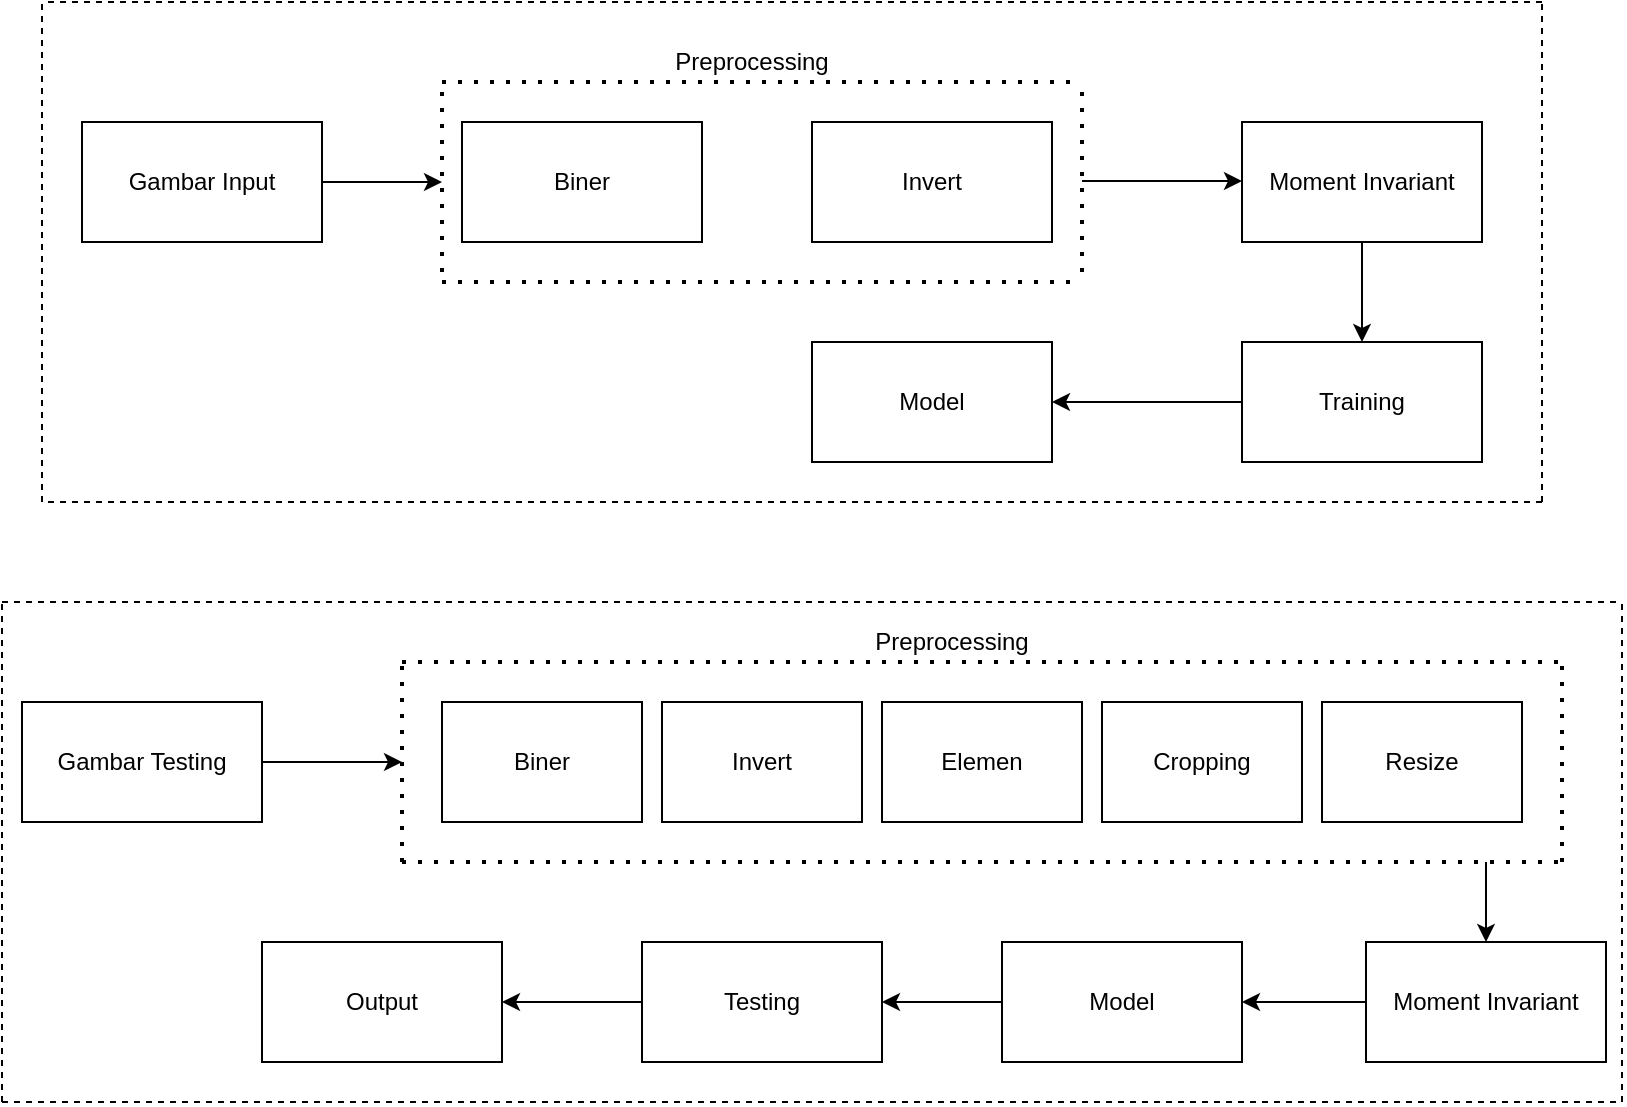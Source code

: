 <mxfile version="14.1.1" type="github" pages="2"><diagram id="nes2t4dH-xIgjbdRHDQG" name="Page-1"><mxGraphModel dx="868" dy="518" grid="1" gridSize="10" guides="1" tooltips="1" connect="1" arrows="1" fold="1" page="1" pageScale="1" pageWidth="850" pageHeight="1100" math="0" shadow="0"><root><mxCell id="0"/><mxCell id="1" parent="0"/><mxCell id="P3MhtzMxTPXew_p1SYx8-13" style="edgeStyle=orthogonalEdgeStyle;rounded=0;orthogonalLoop=1;jettySize=auto;html=1;" edge="1" parent="1" source="P3MhtzMxTPXew_p1SYx8-2"><mxGeometry relative="1" as="geometry"><mxPoint x="240" y="100" as="targetPoint"/></mxGeometry></mxCell><mxCell id="P3MhtzMxTPXew_p1SYx8-2" value="Gambar Input" style="rounded=0;whiteSpace=wrap;html=1;" vertex="1" parent="1"><mxGeometry x="60" y="70" width="120" height="60" as="geometry"/></mxCell><mxCell id="P3MhtzMxTPXew_p1SYx8-15" value="" style="edgeStyle=orthogonalEdgeStyle;rounded=0;orthogonalLoop=1;jettySize=auto;html=1;" edge="1" parent="1" source="P3MhtzMxTPXew_p1SYx8-5" target="P3MhtzMxTPXew_p1SYx8-6"><mxGeometry relative="1" as="geometry"/></mxCell><mxCell id="P3MhtzMxTPXew_p1SYx8-5" value="Moment Invariant" style="rounded=0;whiteSpace=wrap;html=1;" vertex="1" parent="1"><mxGeometry x="640" y="70" width="120" height="60" as="geometry"/></mxCell><mxCell id="P3MhtzMxTPXew_p1SYx8-16" value="" style="edgeStyle=orthogonalEdgeStyle;rounded=0;orthogonalLoop=1;jettySize=auto;html=1;" edge="1" parent="1" source="P3MhtzMxTPXew_p1SYx8-6" target="P3MhtzMxTPXew_p1SYx8-7"><mxGeometry relative="1" as="geometry"/></mxCell><mxCell id="P3MhtzMxTPXew_p1SYx8-6" value="Training" style="rounded=0;whiteSpace=wrap;html=1;" vertex="1" parent="1"><mxGeometry x="640" y="180" width="120" height="60" as="geometry"/></mxCell><mxCell id="P3MhtzMxTPXew_p1SYx8-7" value="Model" style="rounded=0;whiteSpace=wrap;html=1;" vertex="1" parent="1"><mxGeometry x="425" y="180" width="120" height="60" as="geometry"/></mxCell><mxCell id="P3MhtzMxTPXew_p1SYx8-12" value="" style="group" vertex="1" connectable="0" parent="1"><mxGeometry x="240" y="50" width="320" height="100" as="geometry"/></mxCell><mxCell id="P3MhtzMxTPXew_p1SYx8-3" value="Biner" style="rounded=0;whiteSpace=wrap;html=1;" vertex="1" parent="P3MhtzMxTPXew_p1SYx8-12"><mxGeometry x="10" y="20" width="120" height="60" as="geometry"/></mxCell><mxCell id="P3MhtzMxTPXew_p1SYx8-4" value="Invert" style="rounded=0;whiteSpace=wrap;html=1;" vertex="1" parent="P3MhtzMxTPXew_p1SYx8-12"><mxGeometry x="185" y="20" width="120" height="60" as="geometry"/></mxCell><mxCell id="P3MhtzMxTPXew_p1SYx8-8" value="" style="endArrow=none;dashed=1;html=1;dashPattern=1 3;strokeWidth=2;" edge="1" parent="P3MhtzMxTPXew_p1SYx8-12"><mxGeometry width="50" height="50" relative="1" as="geometry"><mxPoint y="95" as="sourcePoint"/><mxPoint y="5" as="targetPoint"/></mxGeometry></mxCell><mxCell id="P3MhtzMxTPXew_p1SYx8-9" value="" style="endArrow=none;dashed=1;html=1;dashPattern=1 3;strokeWidth=2;" edge="1" parent="P3MhtzMxTPXew_p1SYx8-12"><mxGeometry width="50" height="50" relative="1" as="geometry"><mxPoint x="320" y="95" as="sourcePoint"/><mxPoint x="320" y="5" as="targetPoint"/></mxGeometry></mxCell><mxCell id="P3MhtzMxTPXew_p1SYx8-10" value="" style="endArrow=none;dashed=1;html=1;dashPattern=1 3;strokeWidth=2;" edge="1" parent="P3MhtzMxTPXew_p1SYx8-12"><mxGeometry width="50" height="50" relative="1" as="geometry"><mxPoint as="sourcePoint"/><mxPoint x="320" as="targetPoint"/></mxGeometry></mxCell><mxCell id="P3MhtzMxTPXew_p1SYx8-11" value="" style="endArrow=none;dashed=1;html=1;dashPattern=1 3;strokeWidth=2;" edge="1" parent="P3MhtzMxTPXew_p1SYx8-12"><mxGeometry width="50" height="50" relative="1" as="geometry"><mxPoint y="100" as="sourcePoint"/><mxPoint x="320" y="100" as="targetPoint"/></mxGeometry></mxCell><mxCell id="P3MhtzMxTPXew_p1SYx8-14" value="" style="endArrow=classic;html=1;" edge="1" parent="1"><mxGeometry width="50" height="50" relative="1" as="geometry"><mxPoint x="560" y="99.5" as="sourcePoint"/><mxPoint x="640" y="99.5" as="targetPoint"/></mxGeometry></mxCell><mxCell id="6aYn9YmaSb_cF6GCeoVR-1" style="edgeStyle=orthogonalEdgeStyle;rounded=0;orthogonalLoop=1;jettySize=auto;html=1;" edge="1" parent="1" source="6aYn9YmaSb_cF6GCeoVR-2"><mxGeometry relative="1" as="geometry"><mxPoint x="220" y="390" as="targetPoint"/></mxGeometry></mxCell><mxCell id="6aYn9YmaSb_cF6GCeoVR-2" value="Gambar Testing" style="rounded=0;whiteSpace=wrap;html=1;" vertex="1" parent="1"><mxGeometry x="30" y="360" width="120" height="60" as="geometry"/></mxCell><mxCell id="6aYn9YmaSb_cF6GCeoVR-3" value="" style="group" vertex="1" connectable="0" parent="1"><mxGeometry x="220" y="340" width="580" height="100" as="geometry"/></mxCell><mxCell id="6aYn9YmaSb_cF6GCeoVR-4" value="Biner" style="rounded=0;whiteSpace=wrap;html=1;" vertex="1" parent="6aYn9YmaSb_cF6GCeoVR-3"><mxGeometry x="20" y="20" width="100" height="60" as="geometry"/></mxCell><mxCell id="6aYn9YmaSb_cF6GCeoVR-5" value="Invert" style="rounded=0;whiteSpace=wrap;html=1;" vertex="1" parent="6aYn9YmaSb_cF6GCeoVR-3"><mxGeometry x="130" y="20" width="100" height="60" as="geometry"/></mxCell><mxCell id="6aYn9YmaSb_cF6GCeoVR-6" value="Elemen" style="rounded=0;whiteSpace=wrap;html=1;" vertex="1" parent="6aYn9YmaSb_cF6GCeoVR-3"><mxGeometry x="240" y="20" width="100" height="60" as="geometry"/></mxCell><mxCell id="6aYn9YmaSb_cF6GCeoVR-7" value="Cropping" style="rounded=0;whiteSpace=wrap;html=1;" vertex="1" parent="6aYn9YmaSb_cF6GCeoVR-3"><mxGeometry x="350" y="20" width="100" height="60" as="geometry"/></mxCell><mxCell id="6aYn9YmaSb_cF6GCeoVR-8" value="Resize" style="rounded=0;whiteSpace=wrap;html=1;" vertex="1" parent="6aYn9YmaSb_cF6GCeoVR-3"><mxGeometry x="460" y="20" width="100" height="60" as="geometry"/></mxCell><mxCell id="6aYn9YmaSb_cF6GCeoVR-9" value="" style="endArrow=none;dashed=1;html=1;dashPattern=1 3;strokeWidth=2;" edge="1" parent="6aYn9YmaSb_cF6GCeoVR-3"><mxGeometry width="50" height="50" relative="1" as="geometry"><mxPoint y="100" as="sourcePoint"/><mxPoint as="targetPoint"/></mxGeometry></mxCell><mxCell id="6aYn9YmaSb_cF6GCeoVR-10" value="" style="endArrow=none;dashed=1;html=1;dashPattern=1 3;strokeWidth=2;" edge="1" parent="6aYn9YmaSb_cF6GCeoVR-3"><mxGeometry width="50" height="50" relative="1" as="geometry"><mxPoint x="580" y="100" as="sourcePoint"/><mxPoint x="580" as="targetPoint"/></mxGeometry></mxCell><mxCell id="6aYn9YmaSb_cF6GCeoVR-11" value="" style="endArrow=none;dashed=1;html=1;dashPattern=1 3;strokeWidth=2;" edge="1" parent="6aYn9YmaSb_cF6GCeoVR-3"><mxGeometry width="50" height="50" relative="1" as="geometry"><mxPoint as="sourcePoint"/><mxPoint x="580" as="targetPoint"/></mxGeometry></mxCell><mxCell id="6aYn9YmaSb_cF6GCeoVR-12" value="" style="endArrow=none;dashed=1;html=1;dashPattern=1 3;strokeWidth=2;" edge="1" parent="6aYn9YmaSb_cF6GCeoVR-3"><mxGeometry width="50" height="50" relative="1" as="geometry"><mxPoint y="100" as="sourcePoint"/><mxPoint x="580" y="100" as="targetPoint"/></mxGeometry></mxCell><mxCell id="6aYn9YmaSb_cF6GCeoVR-32" value="" style="endArrow=none;dashed=1;html=1;" edge="1" parent="6aYn9YmaSb_cF6GCeoVR-3"><mxGeometry width="50" height="50" relative="1" as="geometry"><mxPoint x="570" y="-80" as="sourcePoint"/><mxPoint x="-180" y="-80" as="targetPoint"/></mxGeometry></mxCell><mxCell id="6aYn9YmaSb_cF6GCeoVR-13" style="edgeStyle=orthogonalEdgeStyle;rounded=0;orthogonalLoop=1;jettySize=auto;html=1;" edge="1" parent="1" source="6aYn9YmaSb_cF6GCeoVR-14" target="6aYn9YmaSb_cF6GCeoVR-16"><mxGeometry relative="1" as="geometry"/></mxCell><mxCell id="6aYn9YmaSb_cF6GCeoVR-14" value="Moment Invariant" style="rounded=0;whiteSpace=wrap;html=1;" vertex="1" parent="1"><mxGeometry x="702" y="480" width="120" height="60" as="geometry"/></mxCell><mxCell id="6aYn9YmaSb_cF6GCeoVR-22" value="" style="edgeStyle=orthogonalEdgeStyle;rounded=0;orthogonalLoop=1;jettySize=auto;html=1;" edge="1" parent="1" source="6aYn9YmaSb_cF6GCeoVR-16" target="6aYn9YmaSb_cF6GCeoVR-21"><mxGeometry relative="1" as="geometry"/></mxCell><mxCell id="6aYn9YmaSb_cF6GCeoVR-16" value="Model" style="rounded=0;whiteSpace=wrap;html=1;" vertex="1" parent="1"><mxGeometry x="520" y="480" width="120" height="60" as="geometry"/></mxCell><mxCell id="6aYn9YmaSb_cF6GCeoVR-17" value="Output" style="rounded=0;whiteSpace=wrap;html=1;" vertex="1" parent="1"><mxGeometry x="150" y="480" width="120" height="60" as="geometry"/></mxCell><mxCell id="6aYn9YmaSb_cF6GCeoVR-18" value="" style="endArrow=classic;html=1;entryX=0.5;entryY=0;entryDx=0;entryDy=0;" edge="1" parent="1" target="6aYn9YmaSb_cF6GCeoVR-14"><mxGeometry width="50" height="50" relative="1" as="geometry"><mxPoint x="762" y="440" as="sourcePoint"/><mxPoint x="760" y="470" as="targetPoint"/></mxGeometry></mxCell><mxCell id="6aYn9YmaSb_cF6GCeoVR-23" value="" style="edgeStyle=orthogonalEdgeStyle;rounded=0;orthogonalLoop=1;jettySize=auto;html=1;" edge="1" parent="1" source="6aYn9YmaSb_cF6GCeoVR-21" target="6aYn9YmaSb_cF6GCeoVR-17"><mxGeometry relative="1" as="geometry"/></mxCell><mxCell id="6aYn9YmaSb_cF6GCeoVR-21" value="Testing" style="rounded=0;whiteSpace=wrap;html=1;" vertex="1" parent="1"><mxGeometry x="340" y="480" width="120" height="60" as="geometry"/></mxCell><mxCell id="6aYn9YmaSb_cF6GCeoVR-24" value="" style="endArrow=none;dashed=1;html=1;" edge="1" parent="1"><mxGeometry width="50" height="50" relative="1" as="geometry"><mxPoint x="20" y="560" as="sourcePoint"/><mxPoint x="20" y="310" as="targetPoint"/></mxGeometry></mxCell><mxCell id="6aYn9YmaSb_cF6GCeoVR-25" value="" style="endArrow=none;dashed=1;html=1;" edge="1" parent="1"><mxGeometry width="50" height="50" relative="1" as="geometry"><mxPoint x="830" y="560" as="sourcePoint"/><mxPoint x="830" y="310" as="targetPoint"/></mxGeometry></mxCell><mxCell id="6aYn9YmaSb_cF6GCeoVR-26" value="" style="endArrow=none;dashed=1;html=1;" edge="1" parent="1"><mxGeometry width="50" height="50" relative="1" as="geometry"><mxPoint x="20" y="310" as="sourcePoint"/><mxPoint x="830" y="310" as="targetPoint"/></mxGeometry></mxCell><mxCell id="6aYn9YmaSb_cF6GCeoVR-27" value="" style="endArrow=none;dashed=1;html=1;" edge="1" parent="1"><mxGeometry width="50" height="50" relative="1" as="geometry"><mxPoint x="20" y="560" as="sourcePoint"/><mxPoint x="830" y="560" as="targetPoint"/></mxGeometry></mxCell><mxCell id="6aYn9YmaSb_cF6GCeoVR-28" value="Preprocessing" style="text;html=1;strokeColor=none;fillColor=none;align=center;verticalAlign=middle;whiteSpace=wrap;rounded=0;" vertex="1" parent="1"><mxGeometry x="440" y="320" width="110" height="20" as="geometry"/></mxCell><mxCell id="6aYn9YmaSb_cF6GCeoVR-29" value="Preprocessing" style="text;html=1;strokeColor=none;fillColor=none;align=center;verticalAlign=middle;whiteSpace=wrap;rounded=0;" vertex="1" parent="1"><mxGeometry x="340" y="30" width="110" height="20" as="geometry"/></mxCell><mxCell id="6aYn9YmaSb_cF6GCeoVR-30" value="" style="endArrow=none;dashed=1;html=1;" edge="1" parent="1"><mxGeometry width="50" height="50" relative="1" as="geometry"><mxPoint x="40" y="260" as="sourcePoint"/><mxPoint x="40" y="10" as="targetPoint"/></mxGeometry></mxCell><mxCell id="6aYn9YmaSb_cF6GCeoVR-31" value="" style="endArrow=none;dashed=1;html=1;" edge="1" parent="1"><mxGeometry width="50" height="50" relative="1" as="geometry"><mxPoint x="790" y="260" as="sourcePoint"/><mxPoint x="790" y="10" as="targetPoint"/></mxGeometry></mxCell><mxCell id="6aYn9YmaSb_cF6GCeoVR-33" value="" style="endArrow=none;dashed=1;html=1;" edge="1" parent="1"><mxGeometry width="50" height="50" relative="1" as="geometry"><mxPoint x="790" y="10" as="sourcePoint"/><mxPoint x="40" y="10" as="targetPoint"/></mxGeometry></mxCell></root></mxGraphModel></diagram><diagram id="A5-doxdNFjmz98bxnE7U" name="Page-2"><mxGraphModel dx="868" dy="518" grid="1" gridSize="10" guides="1" tooltips="1" connect="1" arrows="1" fold="1" page="1" pageScale="1" pageWidth="850" pageHeight="1100" math="0" shadow="0"><root><mxCell id="AY6A6_u7pMCbzFrkOAw9-0"/><mxCell id="AY6A6_u7pMCbzFrkOAw9-1" parent="AY6A6_u7pMCbzFrkOAw9-0"/><mxCell id="AY6A6_u7pMCbzFrkOAw9-17" style="edgeStyle=orthogonalEdgeStyle;rounded=0;orthogonalLoop=1;jettySize=auto;html=1;" edge="1" parent="AY6A6_u7pMCbzFrkOAw9-1" source="AY6A6_u7pMCbzFrkOAw9-2"><mxGeometry relative="1" as="geometry"><mxPoint x="220" y="70" as="targetPoint"/></mxGeometry></mxCell><mxCell id="AY6A6_u7pMCbzFrkOAw9-2" value="Gambar Testing" style="rounded=0;whiteSpace=wrap;html=1;" vertex="1" parent="AY6A6_u7pMCbzFrkOAw9-1"><mxGeometry x="30" y="40" width="120" height="60" as="geometry"/></mxCell><mxCell id="AY6A6_u7pMCbzFrkOAw9-16" value="" style="group" vertex="1" connectable="0" parent="AY6A6_u7pMCbzFrkOAw9-1"><mxGeometry x="220" y="20" width="580" height="100" as="geometry"/></mxCell><mxCell id="AY6A6_u7pMCbzFrkOAw9-3" value="Biner" style="rounded=0;whiteSpace=wrap;html=1;" vertex="1" parent="AY6A6_u7pMCbzFrkOAw9-16"><mxGeometry x="20" y="20" width="100" height="60" as="geometry"/></mxCell><mxCell id="AY6A6_u7pMCbzFrkOAw9-7" value="Invert" style="rounded=0;whiteSpace=wrap;html=1;" vertex="1" parent="AY6A6_u7pMCbzFrkOAw9-16"><mxGeometry x="130" y="20" width="100" height="60" as="geometry"/></mxCell><mxCell id="AY6A6_u7pMCbzFrkOAw9-8" value="Elemen" style="rounded=0;whiteSpace=wrap;html=1;" vertex="1" parent="AY6A6_u7pMCbzFrkOAw9-16"><mxGeometry x="240" y="20" width="100" height="60" as="geometry"/></mxCell><mxCell id="AY6A6_u7pMCbzFrkOAw9-9" value="Cropping" style="rounded=0;whiteSpace=wrap;html=1;" vertex="1" parent="AY6A6_u7pMCbzFrkOAw9-16"><mxGeometry x="350" y="20" width="100" height="60" as="geometry"/></mxCell><mxCell id="AY6A6_u7pMCbzFrkOAw9-10" value="Resize" style="rounded=0;whiteSpace=wrap;html=1;" vertex="1" parent="AY6A6_u7pMCbzFrkOAw9-16"><mxGeometry x="460" y="20" width="100" height="60" as="geometry"/></mxCell><mxCell id="AY6A6_u7pMCbzFrkOAw9-12" value="" style="endArrow=none;dashed=1;html=1;dashPattern=1 3;strokeWidth=2;" edge="1" parent="AY6A6_u7pMCbzFrkOAw9-16"><mxGeometry width="50" height="50" relative="1" as="geometry"><mxPoint y="100" as="sourcePoint"/><mxPoint as="targetPoint"/></mxGeometry></mxCell><mxCell id="AY6A6_u7pMCbzFrkOAw9-13" value="" style="endArrow=none;dashed=1;html=1;dashPattern=1 3;strokeWidth=2;" edge="1" parent="AY6A6_u7pMCbzFrkOAw9-16"><mxGeometry width="50" height="50" relative="1" as="geometry"><mxPoint x="580" y="100" as="sourcePoint"/><mxPoint x="580" as="targetPoint"/></mxGeometry></mxCell><mxCell id="AY6A6_u7pMCbzFrkOAw9-14" value="" style="endArrow=none;dashed=1;html=1;dashPattern=1 3;strokeWidth=2;" edge="1" parent="AY6A6_u7pMCbzFrkOAw9-16"><mxGeometry width="50" height="50" relative="1" as="geometry"><mxPoint as="sourcePoint"/><mxPoint x="580" as="targetPoint"/></mxGeometry></mxCell><mxCell id="AY6A6_u7pMCbzFrkOAw9-15" value="" style="endArrow=none;dashed=1;html=1;dashPattern=1 3;strokeWidth=2;" edge="1" parent="AY6A6_u7pMCbzFrkOAw9-16"><mxGeometry width="50" height="50" relative="1" as="geometry"><mxPoint y="100" as="sourcePoint"/><mxPoint x="580" y="100" as="targetPoint"/></mxGeometry></mxCell><mxCell id="AY6A6_u7pMCbzFrkOAw9-23" style="edgeStyle=orthogonalEdgeStyle;rounded=0;orthogonalLoop=1;jettySize=auto;html=1;" edge="1" parent="AY6A6_u7pMCbzFrkOAw9-1" source="AY6A6_u7pMCbzFrkOAw9-18" target="AY6A6_u7pMCbzFrkOAw9-19"><mxGeometry relative="1" as="geometry"/></mxCell><mxCell id="AY6A6_u7pMCbzFrkOAw9-18" value="Moment Invariant" style="rounded=0;whiteSpace=wrap;html=1;" vertex="1" parent="AY6A6_u7pMCbzFrkOAw9-1"><mxGeometry x="702" y="160" width="120" height="60" as="geometry"/></mxCell><mxCell id="AY6A6_u7pMCbzFrkOAw9-24" style="edgeStyle=orthogonalEdgeStyle;rounded=0;orthogonalLoop=1;jettySize=auto;html=1;" edge="1" parent="AY6A6_u7pMCbzFrkOAw9-1" source="AY6A6_u7pMCbzFrkOAw9-19" target="AY6A6_u7pMCbzFrkOAw9-20"><mxGeometry relative="1" as="geometry"/></mxCell><mxCell id="AY6A6_u7pMCbzFrkOAw9-19" value="Model" style="rounded=0;whiteSpace=wrap;html=1;" vertex="1" parent="AY6A6_u7pMCbzFrkOAw9-1"><mxGeometry x="520" y="160" width="120" height="60" as="geometry"/></mxCell><mxCell id="AY6A6_u7pMCbzFrkOAw9-20" value="Output" style="rounded=0;whiteSpace=wrap;html=1;" vertex="1" parent="AY6A6_u7pMCbzFrkOAw9-1"><mxGeometry x="340" y="160" width="120" height="60" as="geometry"/></mxCell><mxCell id="AY6A6_u7pMCbzFrkOAw9-21" value="" style="endArrow=classic;html=1;entryX=0.5;entryY=0;entryDx=0;entryDy=0;" edge="1" parent="AY6A6_u7pMCbzFrkOAw9-1" target="AY6A6_u7pMCbzFrkOAw9-18"><mxGeometry width="50" height="50" relative="1" as="geometry"><mxPoint x="762" y="120" as="sourcePoint"/><mxPoint x="760" y="150" as="targetPoint"/></mxGeometry></mxCell></root></mxGraphModel></diagram></mxfile>